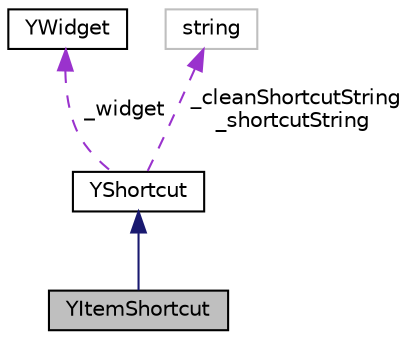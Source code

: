 digraph "YItemShortcut"
{
 // LATEX_PDF_SIZE
  edge [fontname="Helvetica",fontsize="10",labelfontname="Helvetica",labelfontsize="10"];
  node [fontname="Helvetica",fontsize="10",shape=record];
  Node1 [label="YItemShortcut",height=0.2,width=0.4,color="black", fillcolor="grey75", style="filled", fontcolor="black",tooltip=" "];
  Node2 -> Node1 [dir="back",color="midnightblue",fontsize="10",style="solid",fontname="Helvetica"];
  Node2 [label="YShortcut",height=0.2,width=0.4,color="black", fillcolor="white", style="filled",URL="$classYShortcut.html",tooltip=" "];
  Node3 -> Node2 [dir="back",color="darkorchid3",fontsize="10",style="dashed",label=" _widget" ,fontname="Helvetica"];
  Node3 [label="YWidget",height=0.2,width=0.4,color="black", fillcolor="white", style="filled",URL="$classYWidget.html",tooltip=" "];
  Node4 -> Node2 [dir="back",color="darkorchid3",fontsize="10",style="dashed",label=" _cleanShortcutString\n_shortcutString" ,fontname="Helvetica"];
  Node4 [label="string",height=0.2,width=0.4,color="grey75", fillcolor="white", style="filled",tooltip=" "];
}
